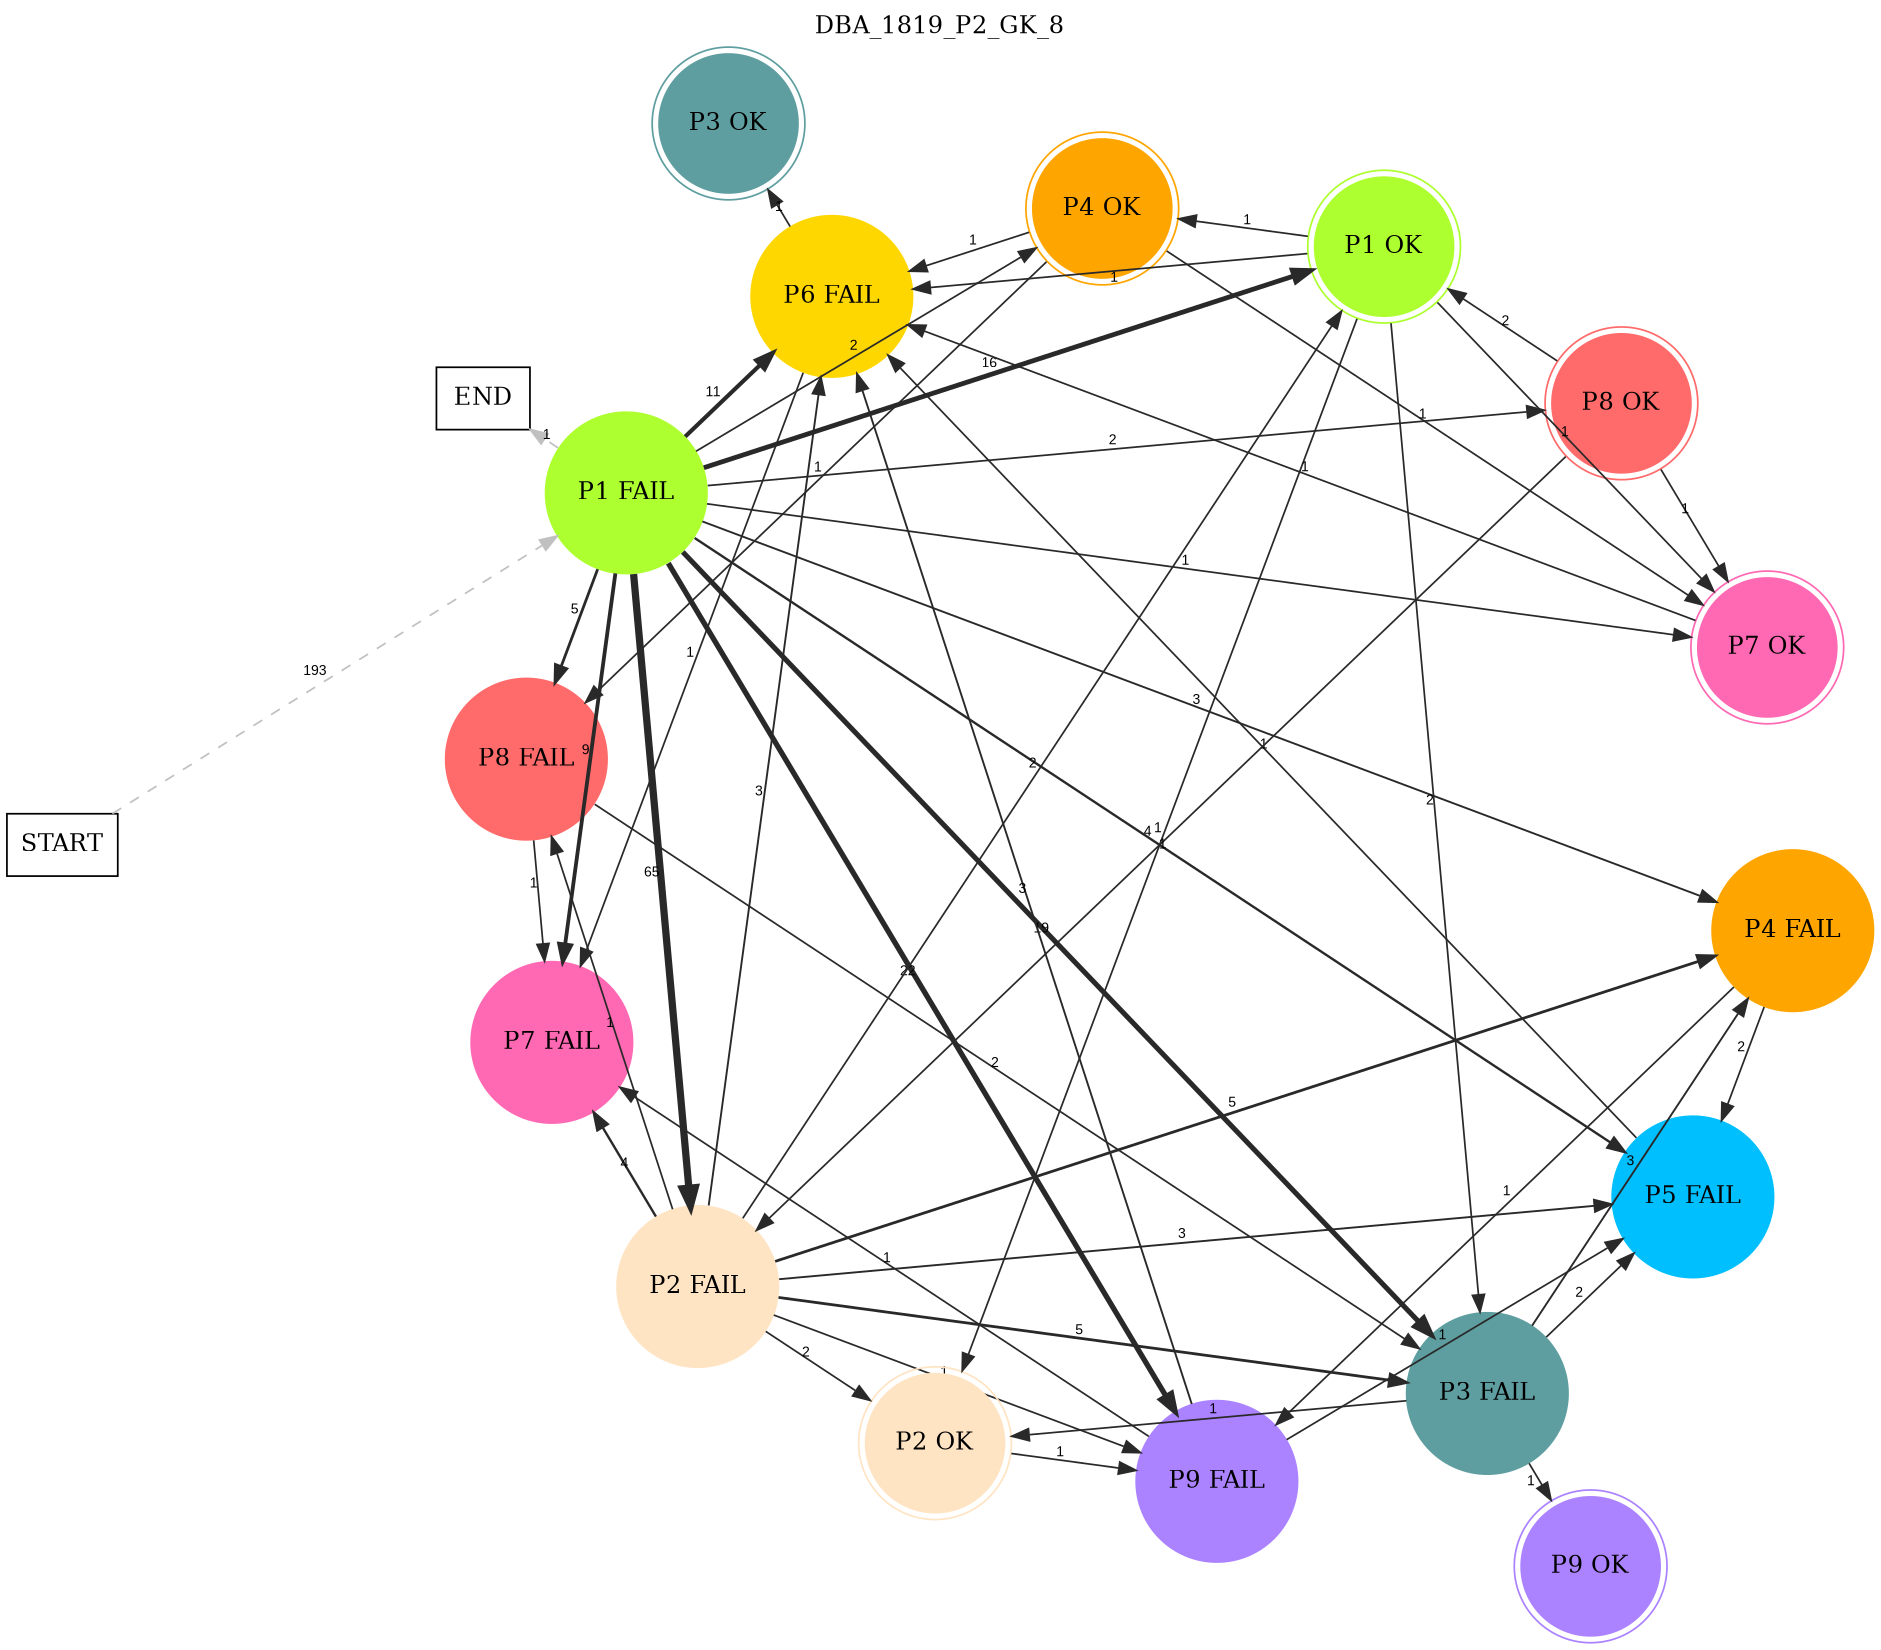 digraph DBA_1819_P2_GK_8 {
	labelloc="t";
	label=DBA_1819_P2_GK_8;
	dpi = 150
	size="16,11!";
	margin = 0;
layout=circo;
"START" [shape=box, fillcolor=white, style=filled, color=black]
"P1 FAIL" [shape=circle, color=greenyellow, style=filled]
"P2 FAIL" [shape=circle, color=bisque, style=filled]
"P9 FAIL" [shape=circle, color=mediumpurple1, style=filled]
"P3 FAIL" [shape=circle, color=cadetblue, style=filled]
"P4 FAIL" [shape=circle, color=orange, style=filled]
"P8 FAIL" [shape=circle, color=indianred1, style=filled]
"P7 FAIL" [shape=circle, color=hotpink, style=filled]
"P5 FAIL" [shape=circle, color=deepskyblue, style=filled]
"P6 FAIL" [shape=circle, color=gold, style=filled]
"P1 OK" [shape=circle, color=greenyellow, peripheries=2, style=filled]
"P2 OK" [shape=circle, color=bisque, peripheries=2, style=filled]
"P3 OK" [shape=circle, color=cadetblue, peripheries=2, style=filled]
"P8 OK" [shape=circle, color=indianred1, peripheries=2, style=filled]
"P7 OK" [shape=circle, color=hotpink, peripheries=2, style=filled]
"P4 OK" [shape=circle, color=orange, peripheries=2, style=filled]
"P9 OK" [shape=circle, color=mediumpurple1, peripheries=2, style=filled]
"END" [shape=box, fillcolor=white, style=filled, color=black]
"START" -> "P1 FAIL" [ style = dashed color=grey label ="193" labelfloat=false fontname="Arial" fontsize=8]

"P1 FAIL" -> "P2 FAIL" [ color=grey16 penwidth = "4.17438726989564"label ="65" labelfloat=false fontname="Arial" fontsize=8]

"P1 FAIL" -> "P9 FAIL" [ color=grey16 penwidth = "3.09104245335832"label ="22" labelfloat=false fontname="Arial" fontsize=8]

"P1 FAIL" -> "P3 FAIL" [ color=grey16 penwidth = "2.94443897916644"label ="19" labelfloat=false fontname="Arial" fontsize=8]

"P1 FAIL" -> "P4 FAIL" [ color=grey16 penwidth = "1.09861228866811"label ="3" labelfloat=false fontname="Arial" fontsize=8]

"P1 FAIL" -> "P8 FAIL" [ color=grey16 penwidth = "1.6094379124341"label ="5" labelfloat=false fontname="Arial" fontsize=8]

"P1 FAIL" -> "P7 FAIL" [ color=grey16 penwidth = "2.19722457733622"label ="9" labelfloat=false fontname="Arial" fontsize=8]

"P1 FAIL" -> "P5 FAIL" [ color=grey16 penwidth = "1.38629436111989"label ="4" labelfloat=false fontname="Arial" fontsize=8]

"P1 FAIL" -> "P6 FAIL" [ color=grey16 penwidth = "2.39789527279837"label ="11" labelfloat=false fontname="Arial" fontsize=8]

"P1 FAIL" -> "P1 OK" [ color=grey16 penwidth = "2.77258872223978"label ="16" labelfloat=false fontname="Arial" fontsize=8]

"P1 FAIL" -> "P8 OK" [ color=grey16 penwidth = "1"label ="2" labelfloat=false fontname="Arial" fontsize=8]

"P1 FAIL" -> "P7 OK" [ color=grey16 penwidth = "1"label ="1" labelfloat=false fontname="Arial" fontsize=8]

"P1 FAIL" -> "P4 OK" [ color=grey16 penwidth = "1"label ="2" labelfloat=false fontname="Arial" fontsize=8]

"P1 FAIL" -> "END" [ style = dashed color=grey label ="1" labelfloat=false fontname="Arial" fontsize=8]

"P2 FAIL" -> "P9 FAIL" [ color=grey16 penwidth = "1"label ="1" labelfloat=false fontname="Arial" fontsize=8]

"P2 FAIL" -> "P3 FAIL" [ color=grey16 penwidth = "1.6094379124341"label ="5" labelfloat=false fontname="Arial" fontsize=8]

"P2 FAIL" -> "P4 FAIL" [ color=grey16 penwidth = "1.6094379124341"label ="5" labelfloat=false fontname="Arial" fontsize=8]

"P2 FAIL" -> "P8 FAIL" [ color=grey16 penwidth = "1"label ="1" labelfloat=false fontname="Arial" fontsize=8]

"P2 FAIL" -> "P7 FAIL" [ color=grey16 penwidth = "1.38629436111989"label ="4" labelfloat=false fontname="Arial" fontsize=8]

"P2 FAIL" -> "P5 FAIL" [ color=grey16 penwidth = "1.09861228866811"label ="3" labelfloat=false fontname="Arial" fontsize=8]

"P2 FAIL" -> "P6 FAIL" [ color=grey16 penwidth = "1.09861228866811"label ="3" labelfloat=false fontname="Arial" fontsize=8]

"P2 FAIL" -> "P1 OK" [ color=grey16 penwidth = "1"label ="2" labelfloat=false fontname="Arial" fontsize=8]

"P2 FAIL" -> "P2 OK" [ color=grey16 penwidth = "1"label ="2" labelfloat=false fontname="Arial" fontsize=8]

"P9 FAIL" -> "P7 FAIL" [ color=grey16 penwidth = "1"label ="1" labelfloat=false fontname="Arial" fontsize=8]

"P9 FAIL" -> "P5 FAIL" [ color=grey16 penwidth = "1"label ="1" labelfloat=false fontname="Arial" fontsize=8]

"P9 FAIL" -> "P6 FAIL" [ color=grey16 penwidth = "1.09861228866811"label ="3" labelfloat=false fontname="Arial" fontsize=8]

"P3 FAIL" -> "P4 FAIL" [ color=grey16 penwidth = "1.09861228866811"label ="3" labelfloat=false fontname="Arial" fontsize=8]

"P3 FAIL" -> "P5 FAIL" [ color=grey16 penwidth = "1"label ="2" labelfloat=false fontname="Arial" fontsize=8]

"P3 FAIL" -> "P2 OK" [ color=grey16 penwidth = "1"label ="1" labelfloat=false fontname="Arial" fontsize=8]

"P3 FAIL" -> "P9 OK" [ color=grey16 penwidth = "1"label ="1" labelfloat=false fontname="Arial" fontsize=8]

"P4 FAIL" -> "P9 FAIL" [ color=grey16 penwidth = "1"label ="1" labelfloat=false fontname="Arial" fontsize=8]

"P4 FAIL" -> "P5 FAIL" [ color=grey16 penwidth = "1"label ="2" labelfloat=false fontname="Arial" fontsize=8]

"P8 FAIL" -> "P3 FAIL" [ color=grey16 penwidth = "1"label ="2" labelfloat=false fontname="Arial" fontsize=8]

"P8 FAIL" -> "P7 FAIL" [ color=grey16 penwidth = "1"label ="1" labelfloat=false fontname="Arial" fontsize=8]

"P5 FAIL" -> "P6 FAIL" [ color=grey16 penwidth = "1"label ="1" labelfloat=false fontname="Arial" fontsize=8]

"P6 FAIL" -> "P7 FAIL" [ color=grey16 penwidth = "1"label ="1" labelfloat=false fontname="Arial" fontsize=8]

"P6 FAIL" -> "P3 OK" [ color=grey16 penwidth = "1"label ="1" labelfloat=false fontname="Arial" fontsize=8]

"P1 OK" -> "P3 FAIL" [ color=grey16 penwidth = "1"label ="2" labelfloat=false fontname="Arial" fontsize=8]

"P1 OK" -> "P6 FAIL" [ color=grey16 penwidth = "1"label ="1" labelfloat=false fontname="Arial" fontsize=8]

"P1 OK" -> "P2 OK" [ color=grey16 penwidth = "1"label ="1" labelfloat=false fontname="Arial" fontsize=8]

"P1 OK" -> "P7 OK" [ color=grey16 penwidth = "1"label ="1" labelfloat=false fontname="Arial" fontsize=8]

"P1 OK" -> "P4 OK" [ color=grey16 penwidth = "1"label ="1" labelfloat=false fontname="Arial" fontsize=8]

"P2 OK" -> "P9 FAIL" [ color=grey16 penwidth = "1"label ="1" labelfloat=false fontname="Arial" fontsize=8]

"P8 OK" -> "P2 FAIL" [ color=grey16 penwidth = "1"label ="1" labelfloat=false fontname="Arial" fontsize=8]

"P8 OK" -> "P1 OK" [ color=grey16 penwidth = "1"label ="2" labelfloat=false fontname="Arial" fontsize=8]

"P8 OK" -> "P7 OK" [ color=grey16 penwidth = "1"label ="1" labelfloat=false fontname="Arial" fontsize=8]

"P7 OK" -> "P6 FAIL" [ color=grey16 penwidth = "1"label ="1" labelfloat=false fontname="Arial" fontsize=8]

"P4 OK" -> "P8 FAIL" [ color=grey16 penwidth = "1"label ="1" labelfloat=false fontname="Arial" fontsize=8]

"P4 OK" -> "P6 FAIL" [ color=grey16 penwidth = "1"label ="1" labelfloat=false fontname="Arial" fontsize=8]

"P4 OK" -> "P7 OK" [ color=grey16 penwidth = "1"label ="1" labelfloat=false fontname="Arial" fontsize=8]

}
